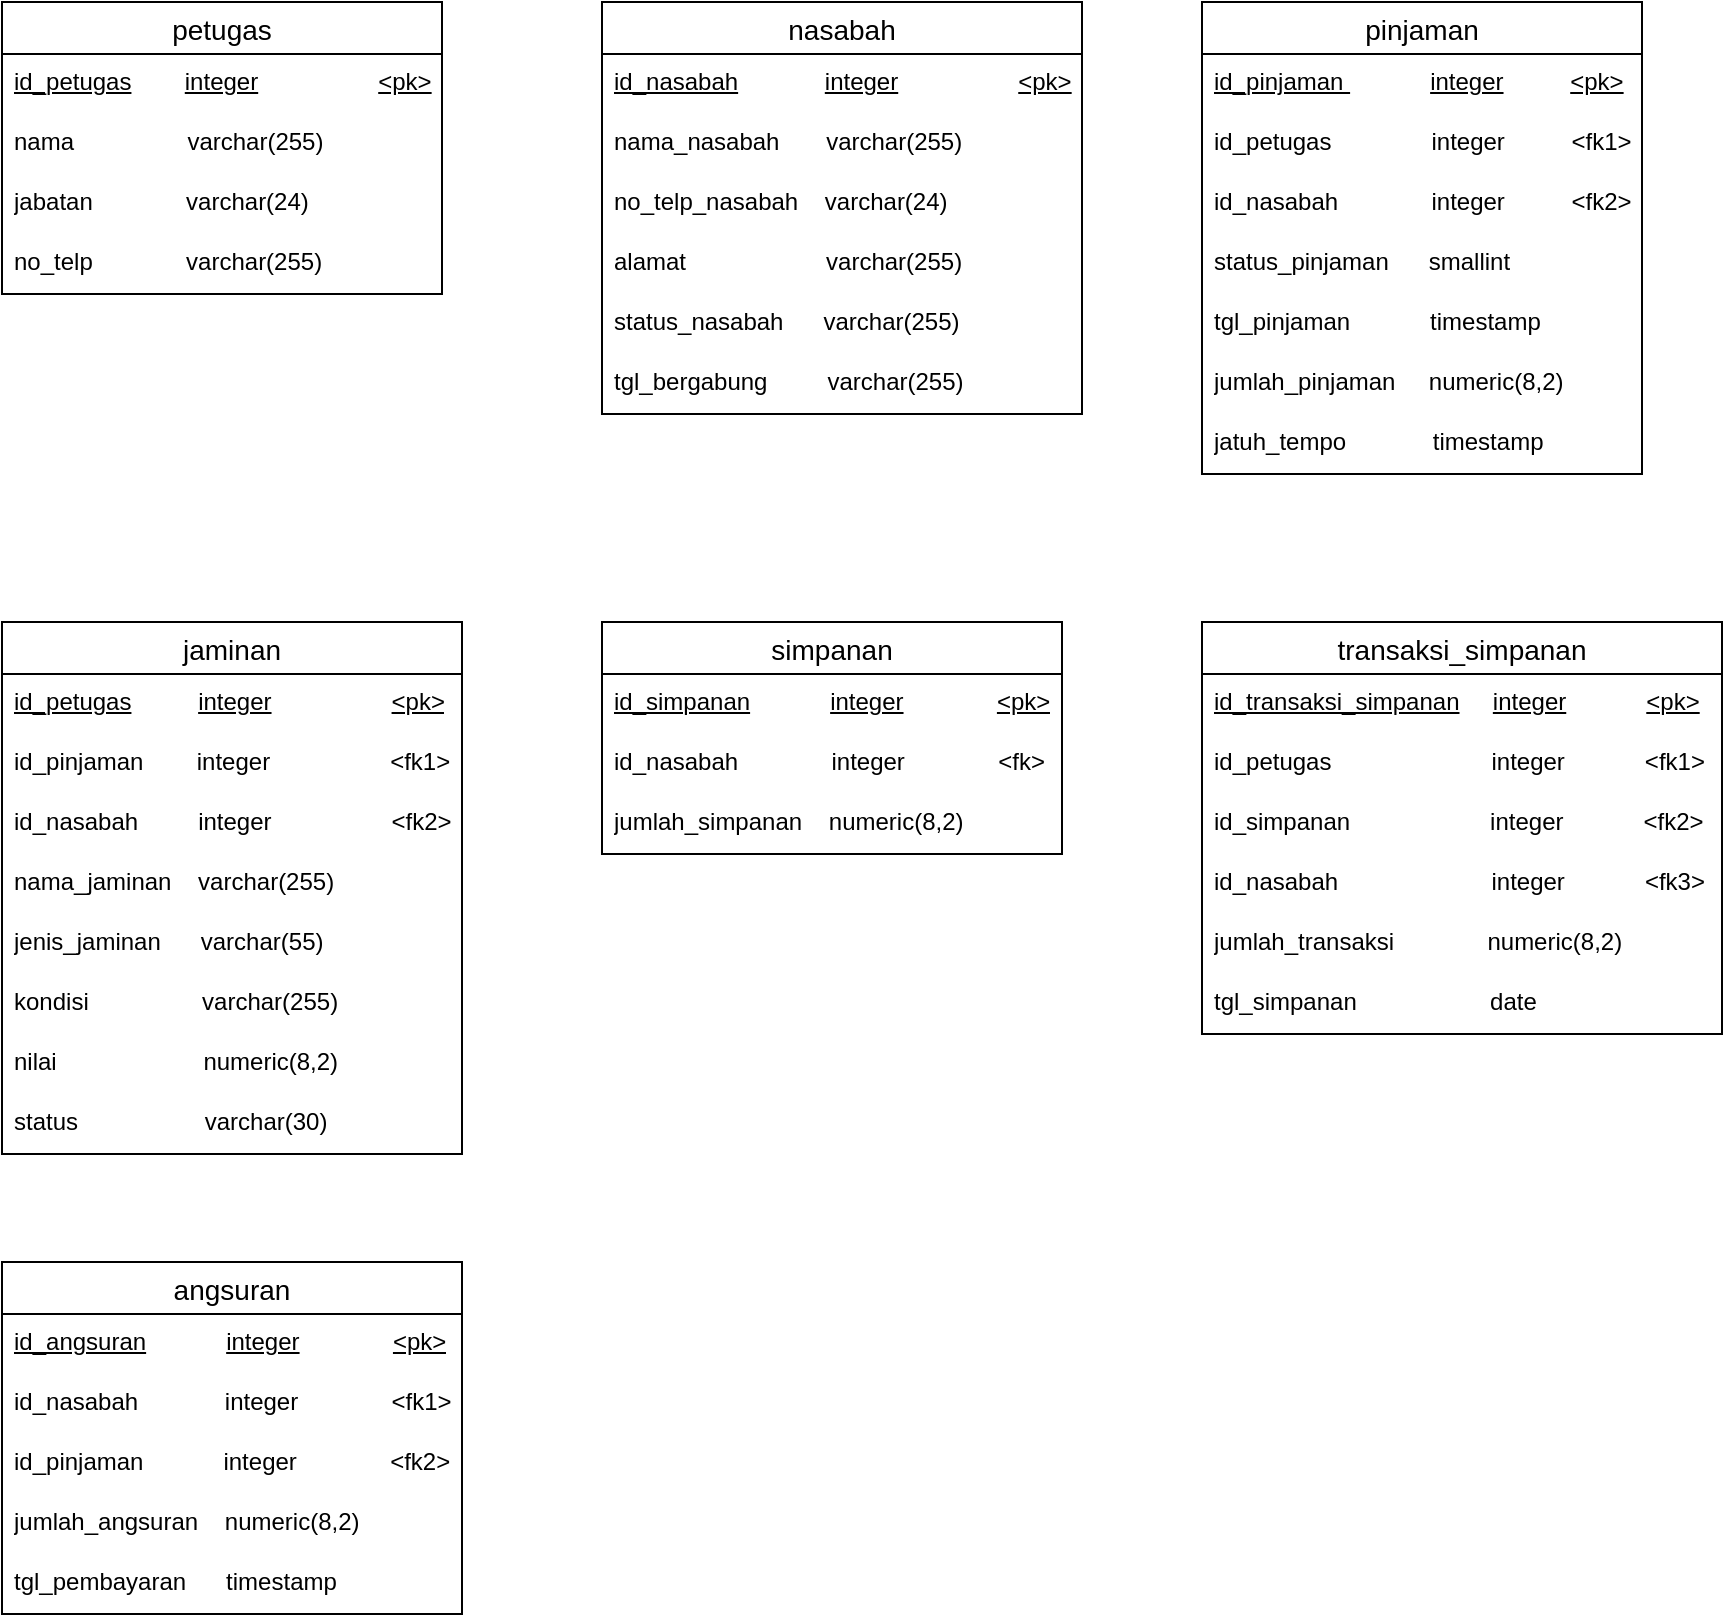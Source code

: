 <mxfile version="25.0.1">
  <diagram name="Page-1" id="-kFuUrn3105McGUK33nF">
    <mxGraphModel dx="577" dy="313" grid="1" gridSize="10" guides="1" tooltips="1" connect="1" arrows="1" fold="1" page="1" pageScale="1" pageWidth="850" pageHeight="1100" math="0" shadow="0">
      <root>
        <mxCell id="0" />
        <mxCell id="1" parent="0" />
        <mxCell id="qp_LVbxM6lAlvz-qoR-B-6" value="petugas" style="swimlane;fontStyle=0;childLayout=stackLayout;horizontal=1;startSize=26;horizontalStack=0;resizeParent=1;resizeParentMax=0;resizeLast=0;collapsible=1;marginBottom=0;align=center;fontSize=14;" vertex="1" parent="1">
          <mxGeometry x="40" y="440" width="220" height="146" as="geometry" />
        </mxCell>
        <mxCell id="qp_LVbxM6lAlvz-qoR-B-7" value="&lt;u&gt;id_petugas&lt;/u&gt;&amp;nbsp; &amp;nbsp; &amp;nbsp; &amp;nbsp; &lt;u&gt;integer&lt;/u&gt;&amp;nbsp; &amp;nbsp; &amp;nbsp; &amp;nbsp; &amp;nbsp; &amp;nbsp; &amp;nbsp; &amp;nbsp; &amp;nbsp; &lt;u&gt;&amp;lt;pk&amp;gt;&lt;/u&gt;" style="text;strokeColor=none;fillColor=none;spacingLeft=4;spacingRight=4;overflow=hidden;rotatable=0;points=[[0,0.5],[1,0.5]];portConstraint=eastwest;fontSize=12;whiteSpace=wrap;html=1;" vertex="1" parent="qp_LVbxM6lAlvz-qoR-B-6">
          <mxGeometry y="26" width="220" height="30" as="geometry" />
        </mxCell>
        <mxCell id="qp_LVbxM6lAlvz-qoR-B-8" value="nama&amp;nbsp; &amp;nbsp; &amp;nbsp; &amp;nbsp; &amp;nbsp; &amp;nbsp; &amp;nbsp; &amp;nbsp; &amp;nbsp;varchar(255)" style="text;strokeColor=none;fillColor=none;spacingLeft=4;spacingRight=4;overflow=hidden;rotatable=0;points=[[0,0.5],[1,0.5]];portConstraint=eastwest;fontSize=12;whiteSpace=wrap;html=1;" vertex="1" parent="qp_LVbxM6lAlvz-qoR-B-6">
          <mxGeometry y="56" width="220" height="30" as="geometry" />
        </mxCell>
        <mxCell id="qp_LVbxM6lAlvz-qoR-B-18" value="jabatan&amp;nbsp; &amp;nbsp; &amp;nbsp; &amp;nbsp; &amp;nbsp; &amp;nbsp; &amp;nbsp; varchar(24)" style="text;strokeColor=none;fillColor=none;spacingLeft=4;spacingRight=4;overflow=hidden;rotatable=0;points=[[0,0.5],[1,0.5]];portConstraint=eastwest;fontSize=12;whiteSpace=wrap;html=1;" vertex="1" parent="qp_LVbxM6lAlvz-qoR-B-6">
          <mxGeometry y="86" width="220" height="30" as="geometry" />
        </mxCell>
        <mxCell id="qp_LVbxM6lAlvz-qoR-B-9" value="no_telp&amp;nbsp; &amp;nbsp; &amp;nbsp; &amp;nbsp; &amp;nbsp; &amp;nbsp; &amp;nbsp; varchar(255)" style="text;strokeColor=none;fillColor=none;spacingLeft=4;spacingRight=4;overflow=hidden;rotatable=0;points=[[0,0.5],[1,0.5]];portConstraint=eastwest;fontSize=12;whiteSpace=wrap;html=1;" vertex="1" parent="qp_LVbxM6lAlvz-qoR-B-6">
          <mxGeometry y="116" width="220" height="30" as="geometry" />
        </mxCell>
        <mxCell id="qp_LVbxM6lAlvz-qoR-B-21" value="jaminan" style="swimlane;fontStyle=0;childLayout=stackLayout;horizontal=1;startSize=26;horizontalStack=0;resizeParent=1;resizeParentMax=0;resizeLast=0;collapsible=1;marginBottom=0;align=center;fontSize=14;" vertex="1" parent="1">
          <mxGeometry x="40" y="750" width="230" height="266" as="geometry" />
        </mxCell>
        <mxCell id="qp_LVbxM6lAlvz-qoR-B-22" value="&lt;u&gt;id_petugas&lt;/u&gt;&amp;nbsp; &amp;nbsp; &amp;nbsp; &amp;nbsp; &amp;nbsp;&amp;nbsp;&lt;u&gt;integer&lt;/u&gt;&amp;nbsp; &amp;nbsp; &amp;nbsp; &amp;nbsp; &amp;nbsp; &amp;nbsp; &amp;nbsp; &amp;nbsp; &amp;nbsp;&amp;nbsp;&lt;u&gt;&amp;lt;pk&amp;gt;&lt;/u&gt;" style="text;strokeColor=none;fillColor=none;spacingLeft=4;spacingRight=4;overflow=hidden;rotatable=0;points=[[0,0.5],[1,0.5]];portConstraint=eastwest;fontSize=12;whiteSpace=wrap;html=1;" vertex="1" parent="qp_LVbxM6lAlvz-qoR-B-21">
          <mxGeometry y="26" width="230" height="30" as="geometry" />
        </mxCell>
        <mxCell id="qp_LVbxM6lAlvz-qoR-B-23" value="id_pinjaman&amp;nbsp; &amp;nbsp; &amp;nbsp; &amp;nbsp; integer&amp;nbsp; &amp;nbsp; &amp;nbsp; &amp;nbsp; &amp;nbsp; &amp;nbsp; &amp;nbsp; &amp;nbsp; &amp;nbsp; &amp;lt;fk1&amp;gt;" style="text;strokeColor=none;fillColor=none;spacingLeft=4;spacingRight=4;overflow=hidden;rotatable=0;points=[[0,0.5],[1,0.5]];portConstraint=eastwest;fontSize=12;whiteSpace=wrap;html=1;" vertex="1" parent="qp_LVbxM6lAlvz-qoR-B-21">
          <mxGeometry y="56" width="230" height="30" as="geometry" />
        </mxCell>
        <mxCell id="qp_LVbxM6lAlvz-qoR-B-24" value="id_nasabah&amp;nbsp; &amp;nbsp; &amp;nbsp; &amp;nbsp; &amp;nbsp;integer&amp;nbsp; &amp;nbsp; &amp;nbsp; &amp;nbsp; &amp;nbsp; &amp;nbsp; &amp;nbsp; &amp;nbsp; &amp;nbsp; &amp;lt;fk2&amp;gt;" style="text;strokeColor=none;fillColor=none;spacingLeft=4;spacingRight=4;overflow=hidden;rotatable=0;points=[[0,0.5],[1,0.5]];portConstraint=eastwest;fontSize=12;whiteSpace=wrap;html=1;" vertex="1" parent="qp_LVbxM6lAlvz-qoR-B-21">
          <mxGeometry y="86" width="230" height="30" as="geometry" />
        </mxCell>
        <mxCell id="qp_LVbxM6lAlvz-qoR-B-56" value="nama_jaminan&amp;nbsp; &amp;nbsp; varchar(255)" style="text;strokeColor=none;fillColor=none;spacingLeft=4;spacingRight=4;overflow=hidden;rotatable=0;points=[[0,0.5],[1,0.5]];portConstraint=eastwest;fontSize=12;whiteSpace=wrap;html=1;" vertex="1" parent="qp_LVbxM6lAlvz-qoR-B-21">
          <mxGeometry y="116" width="230" height="30" as="geometry" />
        </mxCell>
        <mxCell id="qp_LVbxM6lAlvz-qoR-B-57" value="jenis_jaminan&amp;nbsp; &amp;nbsp; &amp;nbsp; varchar(55)" style="text;strokeColor=none;fillColor=none;spacingLeft=4;spacingRight=4;overflow=hidden;rotatable=0;points=[[0,0.5],[1,0.5]];portConstraint=eastwest;fontSize=12;whiteSpace=wrap;html=1;" vertex="1" parent="qp_LVbxM6lAlvz-qoR-B-21">
          <mxGeometry y="146" width="230" height="30" as="geometry" />
        </mxCell>
        <mxCell id="qp_LVbxM6lAlvz-qoR-B-58" value="kondisi&amp;nbsp; &amp;nbsp; &amp;nbsp; &amp;nbsp; &amp;nbsp; &amp;nbsp; &amp;nbsp; &amp;nbsp; &amp;nbsp;varchar(255)" style="text;strokeColor=none;fillColor=none;spacingLeft=4;spacingRight=4;overflow=hidden;rotatable=0;points=[[0,0.5],[1,0.5]];portConstraint=eastwest;fontSize=12;whiteSpace=wrap;html=1;" vertex="1" parent="qp_LVbxM6lAlvz-qoR-B-21">
          <mxGeometry y="176" width="230" height="30" as="geometry" />
        </mxCell>
        <mxCell id="qp_LVbxM6lAlvz-qoR-B-59" value="nilai&amp;nbsp; &amp;nbsp; &amp;nbsp; &amp;nbsp; &amp;nbsp; &amp;nbsp; &amp;nbsp; &amp;nbsp; &amp;nbsp; &amp;nbsp; &amp;nbsp; numeric(8,2)" style="text;strokeColor=none;fillColor=none;spacingLeft=4;spacingRight=4;overflow=hidden;rotatable=0;points=[[0,0.5],[1,0.5]];portConstraint=eastwest;fontSize=12;whiteSpace=wrap;html=1;" vertex="1" parent="qp_LVbxM6lAlvz-qoR-B-21">
          <mxGeometry y="206" width="230" height="30" as="geometry" />
        </mxCell>
        <mxCell id="qp_LVbxM6lAlvz-qoR-B-25" value="status&amp;nbsp; &amp;nbsp; &amp;nbsp; &amp;nbsp; &amp;nbsp; &amp;nbsp; &amp;nbsp; &amp;nbsp; &amp;nbsp; &amp;nbsp;varchar(30)" style="text;strokeColor=none;fillColor=none;spacingLeft=4;spacingRight=4;overflow=hidden;rotatable=0;points=[[0,0.5],[1,0.5]];portConstraint=eastwest;fontSize=12;whiteSpace=wrap;html=1;" vertex="1" parent="qp_LVbxM6lAlvz-qoR-B-21">
          <mxGeometry y="236" width="230" height="30" as="geometry" />
        </mxCell>
        <mxCell id="qp_LVbxM6lAlvz-qoR-B-26" value="nasabah" style="swimlane;fontStyle=0;childLayout=stackLayout;horizontal=1;startSize=26;horizontalStack=0;resizeParent=1;resizeParentMax=0;resizeLast=0;collapsible=1;marginBottom=0;align=center;fontSize=14;" vertex="1" parent="1">
          <mxGeometry x="340" y="440" width="240" height="206" as="geometry" />
        </mxCell>
        <mxCell id="qp_LVbxM6lAlvz-qoR-B-27" value="&lt;u&gt;id_nasabah&lt;/u&gt;&amp;nbsp; &amp;nbsp; &amp;nbsp; &amp;nbsp; &amp;nbsp; &amp;nbsp; &amp;nbsp;&lt;u&gt;integer&lt;/u&gt;&amp;nbsp; &amp;nbsp; &amp;nbsp; &amp;nbsp; &amp;nbsp; &amp;nbsp; &amp;nbsp; &amp;nbsp; &amp;nbsp; &lt;u&gt;&amp;lt;pk&amp;gt;&lt;/u&gt;" style="text;strokeColor=none;fillColor=none;spacingLeft=4;spacingRight=4;overflow=hidden;rotatable=0;points=[[0,0.5],[1,0.5]];portConstraint=eastwest;fontSize=12;whiteSpace=wrap;html=1;" vertex="1" parent="qp_LVbxM6lAlvz-qoR-B-26">
          <mxGeometry y="26" width="240" height="30" as="geometry" />
        </mxCell>
        <mxCell id="qp_LVbxM6lAlvz-qoR-B-28" value="nama_nasabah&amp;nbsp; &amp;nbsp; &amp;nbsp; &amp;nbsp;varchar(255)" style="text;strokeColor=none;fillColor=none;spacingLeft=4;spacingRight=4;overflow=hidden;rotatable=0;points=[[0,0.5],[1,0.5]];portConstraint=eastwest;fontSize=12;whiteSpace=wrap;html=1;" vertex="1" parent="qp_LVbxM6lAlvz-qoR-B-26">
          <mxGeometry y="56" width="240" height="30" as="geometry" />
        </mxCell>
        <mxCell id="qp_LVbxM6lAlvz-qoR-B-29" value="no_telp_nasabah&amp;nbsp; &amp;nbsp; varchar(24)" style="text;strokeColor=none;fillColor=none;spacingLeft=4;spacingRight=4;overflow=hidden;rotatable=0;points=[[0,0.5],[1,0.5]];portConstraint=eastwest;fontSize=12;whiteSpace=wrap;html=1;" vertex="1" parent="qp_LVbxM6lAlvz-qoR-B-26">
          <mxGeometry y="86" width="240" height="30" as="geometry" />
        </mxCell>
        <mxCell id="qp_LVbxM6lAlvz-qoR-B-30" value="alamat&amp;nbsp; &amp;nbsp; &amp;nbsp; &amp;nbsp; &amp;nbsp; &amp;nbsp; &amp;nbsp; &amp;nbsp; &amp;nbsp; &amp;nbsp; &amp;nbsp;varchar(255)" style="text;strokeColor=none;fillColor=none;spacingLeft=4;spacingRight=4;overflow=hidden;rotatable=0;points=[[0,0.5],[1,0.5]];portConstraint=eastwest;fontSize=12;whiteSpace=wrap;html=1;" vertex="1" parent="qp_LVbxM6lAlvz-qoR-B-26">
          <mxGeometry y="116" width="240" height="30" as="geometry" />
        </mxCell>
        <mxCell id="qp_LVbxM6lAlvz-qoR-B-52" value="status_nasabah&amp;nbsp; &amp;nbsp; &amp;nbsp; varchar(255)" style="text;strokeColor=none;fillColor=none;spacingLeft=4;spacingRight=4;overflow=hidden;rotatable=0;points=[[0,0.5],[1,0.5]];portConstraint=eastwest;fontSize=12;whiteSpace=wrap;html=1;" vertex="1" parent="qp_LVbxM6lAlvz-qoR-B-26">
          <mxGeometry y="146" width="240" height="30" as="geometry" />
        </mxCell>
        <mxCell id="qp_LVbxM6lAlvz-qoR-B-51" value="tgl_bergabung&amp;nbsp; &amp;nbsp; &amp;nbsp; &amp;nbsp; &amp;nbsp;varchar(255)" style="text;strokeColor=none;fillColor=none;spacingLeft=4;spacingRight=4;overflow=hidden;rotatable=0;points=[[0,0.5],[1,0.5]];portConstraint=eastwest;fontSize=12;whiteSpace=wrap;html=1;" vertex="1" parent="qp_LVbxM6lAlvz-qoR-B-26">
          <mxGeometry y="176" width="240" height="30" as="geometry" />
        </mxCell>
        <mxCell id="qp_LVbxM6lAlvz-qoR-B-31" value="simpanan" style="swimlane;fontStyle=0;childLayout=stackLayout;horizontal=1;startSize=26;horizontalStack=0;resizeParent=1;resizeParentMax=0;resizeLast=0;collapsible=1;marginBottom=0;align=center;fontSize=14;" vertex="1" parent="1">
          <mxGeometry x="340" y="750" width="230" height="116" as="geometry" />
        </mxCell>
        <mxCell id="qp_LVbxM6lAlvz-qoR-B-32" value="&lt;u&gt;id_simpanan&lt;/u&gt;&amp;nbsp; &amp;nbsp; &amp;nbsp; &amp;nbsp; &amp;nbsp; &amp;nbsp;&amp;nbsp;&lt;u&gt;integer&lt;/u&gt;&amp;nbsp; &amp;nbsp; &amp;nbsp; &amp;nbsp; &amp;nbsp; &amp;nbsp; &amp;nbsp;&amp;nbsp;&lt;u&gt;&amp;lt;pk&amp;gt;&lt;/u&gt;" style="text;strokeColor=none;fillColor=none;spacingLeft=4;spacingRight=4;overflow=hidden;rotatable=0;points=[[0,0.5],[1,0.5]];portConstraint=eastwest;fontSize=12;whiteSpace=wrap;html=1;" vertex="1" parent="qp_LVbxM6lAlvz-qoR-B-31">
          <mxGeometry y="26" width="230" height="30" as="geometry" />
        </mxCell>
        <mxCell id="qp_LVbxM6lAlvz-qoR-B-33" value="id_nasabah&amp;nbsp; &amp;nbsp; &amp;nbsp; &amp;nbsp; &amp;nbsp; &amp;nbsp; &amp;nbsp; integer&amp;nbsp; &amp;nbsp; &amp;nbsp; &amp;nbsp; &amp;nbsp; &amp;nbsp; &amp;nbsp; &amp;lt;fk&amp;gt;" style="text;strokeColor=none;fillColor=none;spacingLeft=4;spacingRight=4;overflow=hidden;rotatable=0;points=[[0,0.5],[1,0.5]];portConstraint=eastwest;fontSize=12;whiteSpace=wrap;html=1;" vertex="1" parent="qp_LVbxM6lAlvz-qoR-B-31">
          <mxGeometry y="56" width="230" height="30" as="geometry" />
        </mxCell>
        <mxCell id="qp_LVbxM6lAlvz-qoR-B-34" value="jumlah_simpanan&amp;nbsp; &amp;nbsp; numeric(8,2)" style="text;strokeColor=none;fillColor=none;spacingLeft=4;spacingRight=4;overflow=hidden;rotatable=0;points=[[0,0.5],[1,0.5]];portConstraint=eastwest;fontSize=12;whiteSpace=wrap;html=1;" vertex="1" parent="qp_LVbxM6lAlvz-qoR-B-31">
          <mxGeometry y="86" width="230" height="30" as="geometry" />
        </mxCell>
        <mxCell id="qp_LVbxM6lAlvz-qoR-B-36" value="pinjaman" style="swimlane;fontStyle=0;childLayout=stackLayout;horizontal=1;startSize=26;horizontalStack=0;resizeParent=1;resizeParentMax=0;resizeLast=0;collapsible=1;marginBottom=0;align=center;fontSize=14;" vertex="1" parent="1">
          <mxGeometry x="640" y="440" width="220" height="236" as="geometry" />
        </mxCell>
        <mxCell id="qp_LVbxM6lAlvz-qoR-B-37" value="&lt;u&gt;id_pinjaman&amp;nbsp;&lt;/u&gt;&amp;nbsp; &amp;nbsp; &amp;nbsp; &amp;nbsp; &amp;nbsp; &amp;nbsp;&amp;nbsp;&lt;u&gt;integer&lt;/u&gt;&amp;nbsp; &amp;nbsp; &amp;nbsp; &amp;nbsp; &amp;nbsp;&amp;nbsp;&lt;u&gt;&amp;lt;pk&amp;gt;&lt;/u&gt;" style="text;strokeColor=none;fillColor=none;spacingLeft=4;spacingRight=4;overflow=hidden;rotatable=0;points=[[0,0.5],[1,0.5]];portConstraint=eastwest;fontSize=12;whiteSpace=wrap;html=1;" vertex="1" parent="qp_LVbxM6lAlvz-qoR-B-36">
          <mxGeometry y="26" width="220" height="30" as="geometry" />
        </mxCell>
        <mxCell id="qp_LVbxM6lAlvz-qoR-B-38" value="id_petugas&amp;nbsp; &amp;nbsp; &amp;nbsp; &amp;nbsp; &amp;nbsp; &amp;nbsp; &amp;nbsp; &amp;nbsp;integer&amp;nbsp; &amp;nbsp; &amp;nbsp; &amp;nbsp; &amp;nbsp; &amp;lt;fk1&amp;gt;" style="text;strokeColor=none;fillColor=none;spacingLeft=4;spacingRight=4;overflow=hidden;rotatable=0;points=[[0,0.5],[1,0.5]];portConstraint=eastwest;fontSize=12;whiteSpace=wrap;html=1;" vertex="1" parent="qp_LVbxM6lAlvz-qoR-B-36">
          <mxGeometry y="56" width="220" height="30" as="geometry" />
        </mxCell>
        <mxCell id="qp_LVbxM6lAlvz-qoR-B-55" value="id_nasabah&amp;nbsp; &amp;nbsp; &amp;nbsp; &amp;nbsp; &amp;nbsp; &amp;nbsp; &amp;nbsp; integer&amp;nbsp; &amp;nbsp; &amp;nbsp; &amp;nbsp; &amp;nbsp; &amp;lt;fk2&amp;gt;" style="text;strokeColor=none;fillColor=none;spacingLeft=4;spacingRight=4;overflow=hidden;rotatable=0;points=[[0,0.5],[1,0.5]];portConstraint=eastwest;fontSize=12;whiteSpace=wrap;html=1;" vertex="1" parent="qp_LVbxM6lAlvz-qoR-B-36">
          <mxGeometry y="86" width="220" height="30" as="geometry" />
        </mxCell>
        <mxCell id="qp_LVbxM6lAlvz-qoR-B-39" value="status_pinjaman&amp;nbsp; &amp;nbsp; &amp;nbsp; smallint" style="text;strokeColor=none;fillColor=none;spacingLeft=4;spacingRight=4;overflow=hidden;rotatable=0;points=[[0,0.5],[1,0.5]];portConstraint=eastwest;fontSize=12;whiteSpace=wrap;html=1;" vertex="1" parent="qp_LVbxM6lAlvz-qoR-B-36">
          <mxGeometry y="116" width="220" height="30" as="geometry" />
        </mxCell>
        <mxCell id="qp_LVbxM6lAlvz-qoR-B-53" value="tgl_pinjaman&amp;nbsp; &amp;nbsp; &amp;nbsp; &amp;nbsp; &amp;nbsp; &amp;nbsp; timestamp" style="text;strokeColor=none;fillColor=none;spacingLeft=4;spacingRight=4;overflow=hidden;rotatable=0;points=[[0,0.5],[1,0.5]];portConstraint=eastwest;fontSize=12;whiteSpace=wrap;html=1;" vertex="1" parent="qp_LVbxM6lAlvz-qoR-B-36">
          <mxGeometry y="146" width="220" height="30" as="geometry" />
        </mxCell>
        <mxCell id="qp_LVbxM6lAlvz-qoR-B-54" value="jumlah_pinjaman&amp;nbsp; &amp;nbsp; &amp;nbsp;numeric(8,2)" style="text;strokeColor=none;fillColor=none;spacingLeft=4;spacingRight=4;overflow=hidden;rotatable=0;points=[[0,0.5],[1,0.5]];portConstraint=eastwest;fontSize=12;whiteSpace=wrap;html=1;" vertex="1" parent="qp_LVbxM6lAlvz-qoR-B-36">
          <mxGeometry y="176" width="220" height="30" as="geometry" />
        </mxCell>
        <mxCell id="qp_LVbxM6lAlvz-qoR-B-40" value="jatuh_tempo&amp;nbsp; &amp;nbsp; &amp;nbsp; &amp;nbsp; &amp;nbsp; &amp;nbsp; &amp;nbsp;timestamp" style="text;strokeColor=none;fillColor=none;spacingLeft=4;spacingRight=4;overflow=hidden;rotatable=0;points=[[0,0.5],[1,0.5]];portConstraint=eastwest;fontSize=12;whiteSpace=wrap;html=1;" vertex="1" parent="qp_LVbxM6lAlvz-qoR-B-36">
          <mxGeometry y="206" width="220" height="30" as="geometry" />
        </mxCell>
        <mxCell id="qp_LVbxM6lAlvz-qoR-B-41" value="transaksi_simpanan" style="swimlane;fontStyle=0;childLayout=stackLayout;horizontal=1;startSize=26;horizontalStack=0;resizeParent=1;resizeParentMax=0;resizeLast=0;collapsible=1;marginBottom=0;align=center;fontSize=14;" vertex="1" parent="1">
          <mxGeometry x="640" y="750" width="260" height="206" as="geometry" />
        </mxCell>
        <mxCell id="qp_LVbxM6lAlvz-qoR-B-42" value="&lt;u&gt;id_transaksi_simpanan&lt;/u&gt;&amp;nbsp; &amp;nbsp; &amp;nbsp;&lt;u&gt;integer&lt;/u&gt;&amp;nbsp; &amp;nbsp; &amp;nbsp; &amp;nbsp; &amp;nbsp; &amp;nbsp;&amp;nbsp;&lt;u&gt;&amp;lt;pk&amp;gt;&lt;/u&gt;" style="text;strokeColor=none;fillColor=none;spacingLeft=4;spacingRight=4;overflow=hidden;rotatable=0;points=[[0,0.5],[1,0.5]];portConstraint=eastwest;fontSize=12;whiteSpace=wrap;html=1;" vertex="1" parent="qp_LVbxM6lAlvz-qoR-B-41">
          <mxGeometry y="26" width="260" height="30" as="geometry" />
        </mxCell>
        <mxCell id="qp_LVbxM6lAlvz-qoR-B-43" value="id_petugas&amp;nbsp; &amp;nbsp; &amp;nbsp; &amp;nbsp; &amp;nbsp; &amp;nbsp; &amp;nbsp; &amp;nbsp; &amp;nbsp; &amp;nbsp; &amp;nbsp; &amp;nbsp; integer&amp;nbsp; &amp;nbsp; &amp;nbsp; &amp;nbsp; &amp;nbsp; &amp;nbsp; &amp;lt;fk1&amp;gt;" style="text;strokeColor=none;fillColor=none;spacingLeft=4;spacingRight=4;overflow=hidden;rotatable=0;points=[[0,0.5],[1,0.5]];portConstraint=eastwest;fontSize=12;whiteSpace=wrap;html=1;" vertex="1" parent="qp_LVbxM6lAlvz-qoR-B-41">
          <mxGeometry y="56" width="260" height="30" as="geometry" />
        </mxCell>
        <mxCell id="qp_LVbxM6lAlvz-qoR-B-44" value="id_simpanan&amp;nbsp; &amp;nbsp; &amp;nbsp; &amp;nbsp; &amp;nbsp; &amp;nbsp; &amp;nbsp; &amp;nbsp; &amp;nbsp; &amp;nbsp; &amp;nbsp;integer&amp;nbsp; &amp;nbsp; &amp;nbsp; &amp;nbsp; &amp;nbsp; &amp;nbsp; &amp;lt;fk2&amp;gt;" style="text;strokeColor=none;fillColor=none;spacingLeft=4;spacingRight=4;overflow=hidden;rotatable=0;points=[[0,0.5],[1,0.5]];portConstraint=eastwest;fontSize=12;whiteSpace=wrap;html=1;" vertex="1" parent="qp_LVbxM6lAlvz-qoR-B-41">
          <mxGeometry y="86" width="260" height="30" as="geometry" />
        </mxCell>
        <mxCell id="qp_LVbxM6lAlvz-qoR-B-60" value="id_nasabah&amp;nbsp; &amp;nbsp; &amp;nbsp; &amp;nbsp; &amp;nbsp; &amp;nbsp; &amp;nbsp; &amp;nbsp; &amp;nbsp; &amp;nbsp; &amp;nbsp; &amp;nbsp;integer&amp;nbsp; &amp;nbsp; &amp;nbsp; &amp;nbsp; &amp;nbsp; &amp;nbsp; &amp;lt;fk3&amp;gt;" style="text;strokeColor=none;fillColor=none;spacingLeft=4;spacingRight=4;overflow=hidden;rotatable=0;points=[[0,0.5],[1,0.5]];portConstraint=eastwest;fontSize=12;whiteSpace=wrap;html=1;" vertex="1" parent="qp_LVbxM6lAlvz-qoR-B-41">
          <mxGeometry y="116" width="260" height="30" as="geometry" />
        </mxCell>
        <mxCell id="qp_LVbxM6lAlvz-qoR-B-61" value="jumlah_transaksi&amp;nbsp; &amp;nbsp; &amp;nbsp; &amp;nbsp; &amp;nbsp; &amp;nbsp; &amp;nbsp; numeric(8,2)" style="text;strokeColor=none;fillColor=none;spacingLeft=4;spacingRight=4;overflow=hidden;rotatable=0;points=[[0,0.5],[1,0.5]];portConstraint=eastwest;fontSize=12;whiteSpace=wrap;html=1;" vertex="1" parent="qp_LVbxM6lAlvz-qoR-B-41">
          <mxGeometry y="146" width="260" height="30" as="geometry" />
        </mxCell>
        <mxCell id="qp_LVbxM6lAlvz-qoR-B-45" value="tgl_simpanan&amp;nbsp; &amp;nbsp; &amp;nbsp; &amp;nbsp; &amp;nbsp; &amp;nbsp; &amp;nbsp; &amp;nbsp; &amp;nbsp; &amp;nbsp; date" style="text;strokeColor=none;fillColor=none;spacingLeft=4;spacingRight=4;overflow=hidden;rotatable=0;points=[[0,0.5],[1,0.5]];portConstraint=eastwest;fontSize=12;whiteSpace=wrap;html=1;" vertex="1" parent="qp_LVbxM6lAlvz-qoR-B-41">
          <mxGeometry y="176" width="260" height="30" as="geometry" />
        </mxCell>
        <mxCell id="qp_LVbxM6lAlvz-qoR-B-46" value="angsuran" style="swimlane;fontStyle=0;childLayout=stackLayout;horizontal=1;startSize=26;horizontalStack=0;resizeParent=1;resizeParentMax=0;resizeLast=0;collapsible=1;marginBottom=0;align=center;fontSize=14;" vertex="1" parent="1">
          <mxGeometry x="40" y="1070" width="230" height="176" as="geometry" />
        </mxCell>
        <mxCell id="qp_LVbxM6lAlvz-qoR-B-47" value="&lt;u&gt;id_angsuran&lt;/u&gt;&amp;nbsp; &amp;nbsp; &amp;nbsp; &amp;nbsp; &amp;nbsp; &amp;nbsp;&amp;nbsp;&lt;u&gt;integer&lt;/u&gt;&amp;nbsp; &amp;nbsp; &amp;nbsp; &amp;nbsp; &amp;nbsp; &amp;nbsp; &amp;nbsp; &lt;u&gt;&amp;lt;pk&amp;gt;&lt;/u&gt;" style="text;strokeColor=none;fillColor=none;spacingLeft=4;spacingRight=4;overflow=hidden;rotatable=0;points=[[0,0.5],[1,0.5]];portConstraint=eastwest;fontSize=12;whiteSpace=wrap;html=1;" vertex="1" parent="qp_LVbxM6lAlvz-qoR-B-46">
          <mxGeometry y="26" width="230" height="30" as="geometry" />
        </mxCell>
        <mxCell id="qp_LVbxM6lAlvz-qoR-B-48" value="id_nasabah&amp;nbsp; &amp;nbsp; &amp;nbsp; &amp;nbsp; &amp;nbsp; &amp;nbsp; &amp;nbsp;integer&amp;nbsp; &amp;nbsp; &amp;nbsp; &amp;nbsp; &amp;nbsp; &amp;nbsp; &amp;nbsp; &amp;lt;fk1&amp;gt;" style="text;strokeColor=none;fillColor=none;spacingLeft=4;spacingRight=4;overflow=hidden;rotatable=0;points=[[0,0.5],[1,0.5]];portConstraint=eastwest;fontSize=12;whiteSpace=wrap;html=1;" vertex="1" parent="qp_LVbxM6lAlvz-qoR-B-46">
          <mxGeometry y="56" width="230" height="30" as="geometry" />
        </mxCell>
        <mxCell id="qp_LVbxM6lAlvz-qoR-B-49" value="id_pinjaman&amp;nbsp; &amp;nbsp; &amp;nbsp; &amp;nbsp; &amp;nbsp; &amp;nbsp; integer&amp;nbsp; &amp;nbsp; &amp;nbsp; &amp;nbsp; &amp;nbsp; &amp;nbsp; &amp;nbsp; &amp;lt;fk2&amp;gt;" style="text;strokeColor=none;fillColor=none;spacingLeft=4;spacingRight=4;overflow=hidden;rotatable=0;points=[[0,0.5],[1,0.5]];portConstraint=eastwest;fontSize=12;whiteSpace=wrap;html=1;" vertex="1" parent="qp_LVbxM6lAlvz-qoR-B-46">
          <mxGeometry y="86" width="230" height="30" as="geometry" />
        </mxCell>
        <mxCell id="qp_LVbxM6lAlvz-qoR-B-62" value="jumlah_angsuran&amp;nbsp; &amp;nbsp; numeric(8,2)" style="text;strokeColor=none;fillColor=none;spacingLeft=4;spacingRight=4;overflow=hidden;rotatable=0;points=[[0,0.5],[1,0.5]];portConstraint=eastwest;fontSize=12;whiteSpace=wrap;html=1;" vertex="1" parent="qp_LVbxM6lAlvz-qoR-B-46">
          <mxGeometry y="116" width="230" height="30" as="geometry" />
        </mxCell>
        <mxCell id="qp_LVbxM6lAlvz-qoR-B-50" value="tgl_pembayaran&amp;nbsp; &amp;nbsp; &amp;nbsp; timestamp" style="text;strokeColor=none;fillColor=none;spacingLeft=4;spacingRight=4;overflow=hidden;rotatable=0;points=[[0,0.5],[1,0.5]];portConstraint=eastwest;fontSize=12;whiteSpace=wrap;html=1;" vertex="1" parent="qp_LVbxM6lAlvz-qoR-B-46">
          <mxGeometry y="146" width="230" height="30" as="geometry" />
        </mxCell>
      </root>
    </mxGraphModel>
  </diagram>
</mxfile>
